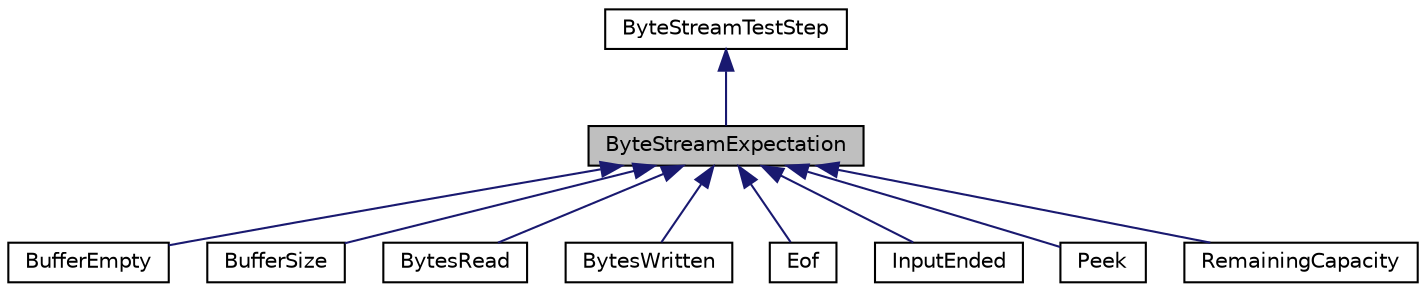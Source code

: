 digraph "ByteStreamExpectation"
{
 // LATEX_PDF_SIZE
  edge [fontname="Helvetica",fontsize="10",labelfontname="Helvetica",labelfontsize="10"];
  node [fontname="Helvetica",fontsize="10",shape=record];
  Node1 [label="ByteStreamExpectation",height=0.2,width=0.4,color="black", fillcolor="grey75", style="filled", fontcolor="black",tooltip=" "];
  Node2 -> Node1 [dir="back",color="midnightblue",fontsize="10",style="solid",fontname="Helvetica"];
  Node2 [label="ByteStreamTestStep",height=0.2,width=0.4,color="black", fillcolor="white", style="filled",URL="$structByteStreamTestStep.html",tooltip=" "];
  Node1 -> Node3 [dir="back",color="midnightblue",fontsize="10",style="solid",fontname="Helvetica"];
  Node3 [label="BufferEmpty",height=0.2,width=0.4,color="black", fillcolor="white", style="filled",URL="$structBufferEmpty.html",tooltip=" "];
  Node1 -> Node4 [dir="back",color="midnightblue",fontsize="10",style="solid",fontname="Helvetica"];
  Node4 [label="BufferSize",height=0.2,width=0.4,color="black", fillcolor="white", style="filled",URL="$structBufferSize.html",tooltip=" "];
  Node1 -> Node5 [dir="back",color="midnightblue",fontsize="10",style="solid",fontname="Helvetica"];
  Node5 [label="BytesRead",height=0.2,width=0.4,color="black", fillcolor="white", style="filled",URL="$structBytesRead.html",tooltip=" "];
  Node1 -> Node6 [dir="back",color="midnightblue",fontsize="10",style="solid",fontname="Helvetica"];
  Node6 [label="BytesWritten",height=0.2,width=0.4,color="black", fillcolor="white", style="filled",URL="$structBytesWritten.html",tooltip=" "];
  Node1 -> Node7 [dir="back",color="midnightblue",fontsize="10",style="solid",fontname="Helvetica"];
  Node7 [label="Eof",height=0.2,width=0.4,color="black", fillcolor="white", style="filled",URL="$structEof.html",tooltip=" "];
  Node1 -> Node8 [dir="back",color="midnightblue",fontsize="10",style="solid",fontname="Helvetica"];
  Node8 [label="InputEnded",height=0.2,width=0.4,color="black", fillcolor="white", style="filled",URL="$structInputEnded.html",tooltip=" "];
  Node1 -> Node9 [dir="back",color="midnightblue",fontsize="10",style="solid",fontname="Helvetica"];
  Node9 [label="Peek",height=0.2,width=0.4,color="black", fillcolor="white", style="filled",URL="$structPeek.html",tooltip=" "];
  Node1 -> Node10 [dir="back",color="midnightblue",fontsize="10",style="solid",fontname="Helvetica"];
  Node10 [label="RemainingCapacity",height=0.2,width=0.4,color="black", fillcolor="white", style="filled",URL="$structRemainingCapacity.html",tooltip=" "];
}
